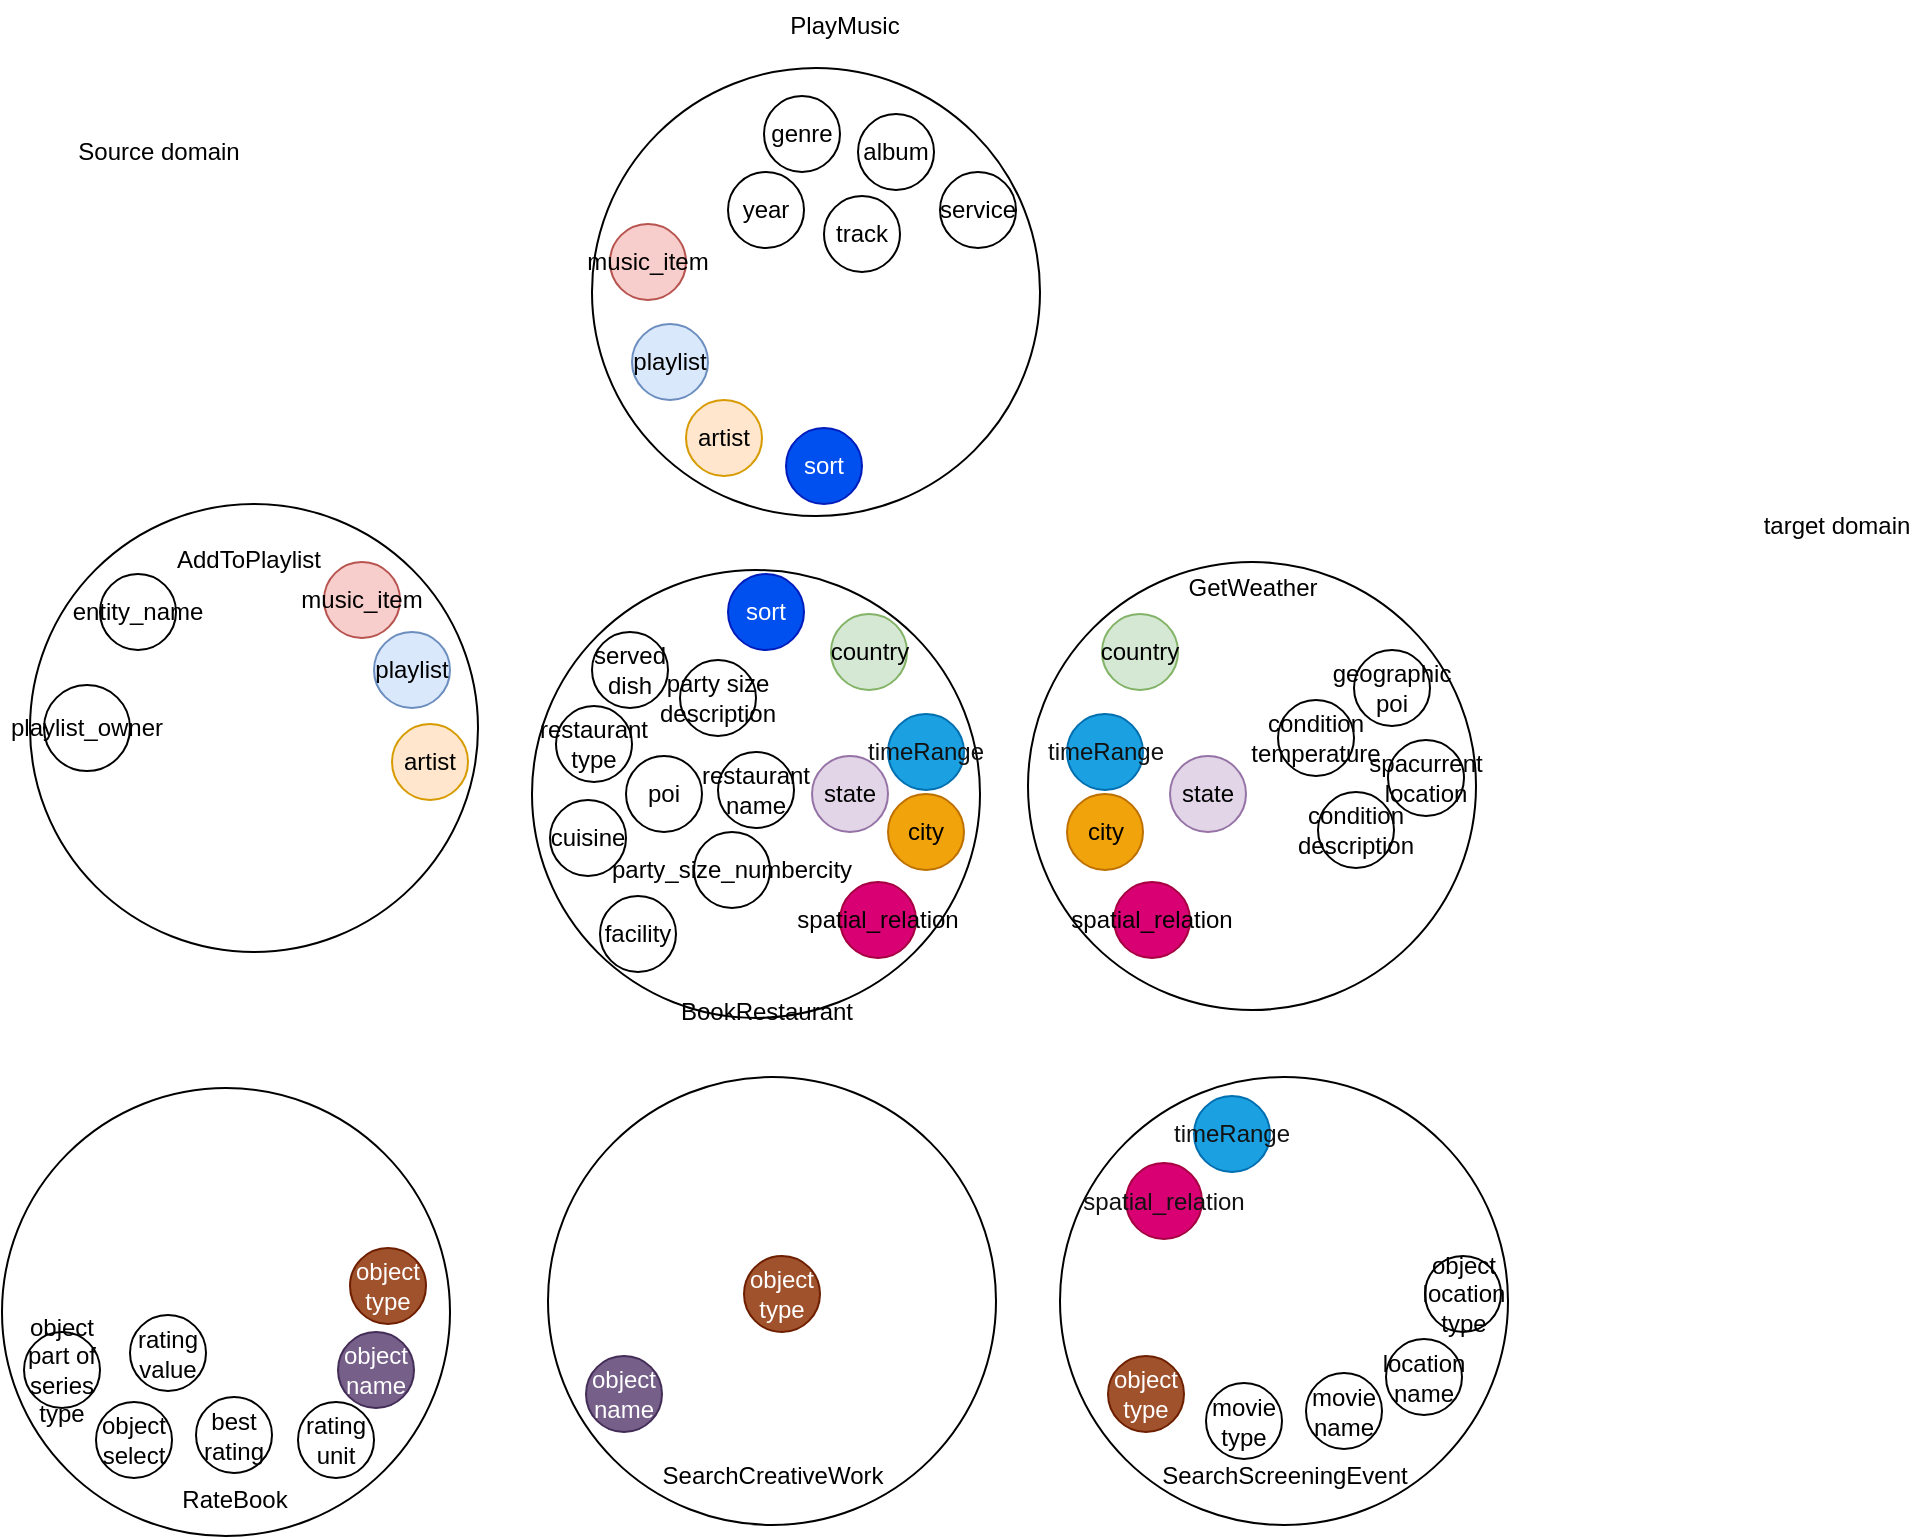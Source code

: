 <mxfile version="23.1.1" type="github">
  <diagram name="第 1 页" id="jxD4HPuxF9yWb5nmfORr">
    <mxGraphModel dx="1674" dy="784" grid="0" gridSize="10" guides="1" tooltips="1" connect="1" arrows="1" fold="1" page="1" pageScale="1" pageWidth="827" pageHeight="1169" math="0" shadow="0">
      <root>
        <mxCell id="0" />
        <mxCell id="1" parent="0" />
        <mxCell id="m9QAufIoSBWmaGEufKs7-1" value="" style="ellipse;whiteSpace=wrap;html=1;aspect=fixed;" parent="1" vertex="1">
          <mxGeometry x="367" y="349" width="224" height="224" as="geometry" />
        </mxCell>
        <mxCell id="m9QAufIoSBWmaGEufKs7-2" value="AddToPlaylist" style="text;html=1;align=center;verticalAlign=middle;resizable=0;points=[];autosize=1;strokeColor=none;fillColor=none;" parent="1" vertex="1">
          <mxGeometry x="431" y="364" width="90" height="26" as="geometry" />
        </mxCell>
        <mxCell id="m9QAufIoSBWmaGEufKs7-3" value="" style="ellipse;whiteSpace=wrap;html=1;aspect=fixed;" parent="1" vertex="1">
          <mxGeometry x="618" y="382" width="224" height="224" as="geometry" />
        </mxCell>
        <mxCell id="m9QAufIoSBWmaGEufKs7-4" value="BookRestaurant" style="text;html=1;align=center;verticalAlign=middle;resizable=0;points=[];autosize=1;strokeColor=none;fillColor=none;" parent="1" vertex="1">
          <mxGeometry x="683" y="590" width="104" height="26" as="geometry" />
        </mxCell>
        <mxCell id="m9QAufIoSBWmaGEufKs7-5" value="" style="ellipse;whiteSpace=wrap;html=1;aspect=fixed;" parent="1" vertex="1">
          <mxGeometry x="866" y="378" width="224" height="224" as="geometry" />
        </mxCell>
        <mxCell id="m9QAufIoSBWmaGEufKs7-6" value="GetWeather" style="text;html=1;align=center;verticalAlign=middle;resizable=0;points=[];autosize=1;strokeColor=none;fillColor=none;" parent="1" vertex="1">
          <mxGeometry x="937" y="378" width="82" height="26" as="geometry" />
        </mxCell>
        <mxCell id="m9QAufIoSBWmaGEufKs7-7" value="" style="ellipse;whiteSpace=wrap;html=1;aspect=fixed;" parent="1" vertex="1">
          <mxGeometry x="648" y="131" width="224" height="224" as="geometry" />
        </mxCell>
        <mxCell id="m9QAufIoSBWmaGEufKs7-8" value="PlayMusic" style="text;html=1;align=center;verticalAlign=middle;resizable=0;points=[];autosize=1;strokeColor=none;fillColor=none;" parent="1" vertex="1">
          <mxGeometry x="737" y="97" width="73" height="26" as="geometry" />
        </mxCell>
        <mxCell id="m9QAufIoSBWmaGEufKs7-9" value="" style="ellipse;whiteSpace=wrap;html=1;aspect=fixed;" parent="1" vertex="1">
          <mxGeometry x="353" y="641" width="224" height="224" as="geometry" />
        </mxCell>
        <mxCell id="m9QAufIoSBWmaGEufKs7-10" value="RateBook" style="text;html=1;align=center;verticalAlign=middle;resizable=0;points=[];autosize=1;strokeColor=none;fillColor=none;" parent="1" vertex="1">
          <mxGeometry x="433.5" y="833.5" width="71" height="26" as="geometry" />
        </mxCell>
        <mxCell id="m9QAufIoSBWmaGEufKs7-11" value="" style="ellipse;whiteSpace=wrap;html=1;aspect=fixed;" parent="1" vertex="1">
          <mxGeometry x="882" y="635.5" width="224" height="224" as="geometry" />
        </mxCell>
        <mxCell id="m9QAufIoSBWmaGEufKs7-12" value="SearchScreeningEvent" style="text;html=1;align=center;verticalAlign=middle;resizable=0;points=[];autosize=1;strokeColor=none;fillColor=none;" parent="1" vertex="1">
          <mxGeometry x="923.5" y="821.5" width="141" height="26" as="geometry" />
        </mxCell>
        <mxCell id="m9QAufIoSBWmaGEufKs7-13" value="" style="ellipse;whiteSpace=wrap;html=1;aspect=fixed;" parent="1" vertex="1">
          <mxGeometry x="626" y="635.5" width="224" height="224" as="geometry" />
        </mxCell>
        <mxCell id="m9QAufIoSBWmaGEufKs7-14" value="SearchCreativeWork" style="text;html=1;align=center;verticalAlign=middle;resizable=0;points=[];autosize=1;strokeColor=none;fillColor=none;" parent="1" vertex="1">
          <mxGeometry x="674" y="821.5" width="128" height="26" as="geometry" />
        </mxCell>
        <mxCell id="m9QAufIoSBWmaGEufKs7-16" value="artist" style="ellipse;whiteSpace=wrap;html=1;aspect=fixed;fillColor=#ffe6cc;strokeColor=#d79b00;" parent="1" vertex="1">
          <mxGeometry x="548" y="459" width="38" height="38" as="geometry" />
        </mxCell>
        <mxCell id="m9QAufIoSBWmaGEufKs7-17" value="entity_name" style="ellipse;whiteSpace=wrap;html=1;aspect=fixed;" parent="1" vertex="1">
          <mxGeometry x="402" y="384" width="38" height="38" as="geometry" />
        </mxCell>
        <mxCell id="m9QAufIoSBWmaGEufKs7-18" value="music_item" style="ellipse;whiteSpace=wrap;html=1;aspect=fixed;fillColor=#f8cecc;strokeColor=#b85450;" parent="1" vertex="1">
          <mxGeometry x="514" y="378" width="38" height="38" as="geometry" />
        </mxCell>
        <mxCell id="m9QAufIoSBWmaGEufKs7-19" value="playlist" style="ellipse;whiteSpace=wrap;html=1;aspect=fixed;fillColor=#dae8fc;strokeColor=#6c8ebf;" parent="1" vertex="1">
          <mxGeometry x="539" y="413" width="38" height="38" as="geometry" />
        </mxCell>
        <mxCell id="m9QAufIoSBWmaGEufKs7-22" value="playlist_owner" style="ellipse;whiteSpace=wrap;html=1;aspect=fixed;" parent="1" vertex="1">
          <mxGeometry x="374" y="439.5" width="43" height="43" as="geometry" />
        </mxCell>
        <mxCell id="m9QAufIoSBWmaGEufKs7-23" value="sort" style="ellipse;whiteSpace=wrap;html=1;aspect=fixed;fillColor=#0050ef;fontColor=#ffffff;strokeColor=#001DBC;" parent="1" vertex="1">
          <mxGeometry x="716" y="384" width="38" height="38" as="geometry" />
        </mxCell>
        <mxCell id="m9QAufIoSBWmaGEufKs7-25" value="state" style="ellipse;whiteSpace=wrap;html=1;aspect=fixed;fillColor=#e1d5e7;strokeColor=#9673a6;" parent="1" vertex="1">
          <mxGeometry x="758" y="475" width="38" height="38" as="geometry" />
        </mxCell>
        <mxCell id="m9QAufIoSBWmaGEufKs7-26" value="city" style="ellipse;whiteSpace=wrap;html=1;aspect=fixed;fillColor=#f0a30a;fontColor=#000000;strokeColor=#BD7000;" parent="1" vertex="1">
          <mxGeometry x="796" y="494" width="38" height="38" as="geometry" />
        </mxCell>
        <mxCell id="m9QAufIoSBWmaGEufKs7-27" value="&lt;font color=&quot;#121111&quot;&gt;timeRange&lt;/font&gt;" style="ellipse;whiteSpace=wrap;html=1;aspect=fixed;fillColor=#1ba1e2;fontColor=#ffffff;strokeColor=#006EAF;" parent="1" vertex="1">
          <mxGeometry x="796" y="454" width="38" height="38" as="geometry" />
        </mxCell>
        <mxCell id="m9QAufIoSBWmaGEufKs7-28" value="country" style="ellipse;whiteSpace=wrap;html=1;aspect=fixed;fillColor=#d5e8d4;strokeColor=#82b366;" parent="1" vertex="1">
          <mxGeometry x="767.5" y="404" width="38" height="38" as="geometry" />
        </mxCell>
        <mxCell id="m9QAufIoSBWmaGEufKs7-29" value="party_size_numbercity" style="ellipse;whiteSpace=wrap;html=1;aspect=fixed;" parent="1" vertex="1">
          <mxGeometry x="699" y="513" width="38" height="38" as="geometry" />
        </mxCell>
        <mxCell id="m9QAufIoSBWmaGEufKs7-30" value="&lt;font color=&quot;#030303&quot;&gt;spatial_relation&lt;/font&gt;" style="ellipse;whiteSpace=wrap;html=1;aspect=fixed;fillColor=#d80073;fontColor=#ffffff;strokeColor=#A50040;" parent="1" vertex="1">
          <mxGeometry x="772" y="538" width="38" height="38" as="geometry" />
        </mxCell>
        <mxCell id="m9QAufIoSBWmaGEufKs7-31" value="state" style="ellipse;whiteSpace=wrap;html=1;aspect=fixed;fillColor=#e1d5e7;strokeColor=#9673a6;" parent="1" vertex="1">
          <mxGeometry x="937" y="475" width="38" height="38" as="geometry" />
        </mxCell>
        <mxCell id="m9QAufIoSBWmaGEufKs7-32" value="city" style="ellipse;whiteSpace=wrap;html=1;aspect=fixed;fillColor=#f0a30a;fontColor=#000000;strokeColor=#BD7000;" parent="1" vertex="1">
          <mxGeometry x="885.5" y="494" width="38" height="38" as="geometry" />
        </mxCell>
        <mxCell id="m9QAufIoSBWmaGEufKs7-33" value="spacurrent location" style="ellipse;whiteSpace=wrap;html=1;aspect=fixed;" parent="1" vertex="1">
          <mxGeometry x="1046" y="467" width="38" height="38" as="geometry" />
        </mxCell>
        <mxCell id="m9QAufIoSBWmaGEufKs7-34" value="country" style="ellipse;whiteSpace=wrap;html=1;aspect=fixed;fillColor=#d5e8d4;strokeColor=#82b366;" parent="1" vertex="1">
          <mxGeometry x="903" y="404" width="38" height="38" as="geometry" />
        </mxCell>
        <mxCell id="m9QAufIoSBWmaGEufKs7-35" value="&lt;font color=&quot;#121111&quot;&gt;timeRange&lt;/font&gt;" style="ellipse;whiteSpace=wrap;html=1;aspect=fixed;fillColor=#1ba1e2;fontColor=#ffffff;strokeColor=#006EAF;" parent="1" vertex="1">
          <mxGeometry x="885.5" y="454" width="38" height="38" as="geometry" />
        </mxCell>
        <mxCell id="m9QAufIoSBWmaGEufKs7-36" value="condition temperature" style="ellipse;whiteSpace=wrap;html=1;aspect=fixed;" parent="1" vertex="1">
          <mxGeometry x="991" y="447" width="38" height="38" as="geometry" />
        </mxCell>
        <mxCell id="m9QAufIoSBWmaGEufKs7-37" value="&lt;font color=&quot;#121212&quot;&gt;spatial_relation&lt;/font&gt;" style="ellipse;whiteSpace=wrap;html=1;aspect=fixed;fillColor=#d80073;fontColor=#ffffff;strokeColor=#A50040;" parent="1" vertex="1">
          <mxGeometry x="915" y="678.5" width="38" height="38" as="geometry" />
        </mxCell>
        <mxCell id="m9QAufIoSBWmaGEufKs7-38" value="movie type" style="ellipse;whiteSpace=wrap;html=1;aspect=fixed;" parent="1" vertex="1">
          <mxGeometry x="955" y="788.5" width="38" height="38" as="geometry" />
        </mxCell>
        <mxCell id="m9QAufIoSBWmaGEufKs7-39" value="movie name" style="ellipse;whiteSpace=wrap;html=1;aspect=fixed;" parent="1" vertex="1">
          <mxGeometry x="1005" y="783.5" width="38" height="38" as="geometry" />
        </mxCell>
        <mxCell id="m9QAufIoSBWmaGEufKs7-40" value="location name" style="ellipse;whiteSpace=wrap;html=1;aspect=fixed;" parent="1" vertex="1">
          <mxGeometry x="1045" y="766.5" width="38" height="38" as="geometry" />
        </mxCell>
        <mxCell id="m9QAufIoSBWmaGEufKs7-41" value="object location type" style="ellipse;whiteSpace=wrap;html=1;aspect=fixed;" parent="1" vertex="1">
          <mxGeometry x="1064.5" y="725" width="38" height="38" as="geometry" />
        </mxCell>
        <mxCell id="m9QAufIoSBWmaGEufKs7-42" value="&lt;font color=&quot;#121212&quot;&gt;timeRange&lt;/font&gt;" style="ellipse;whiteSpace=wrap;html=1;aspect=fixed;fillColor=#1ba1e2;fontColor=#ffffff;strokeColor=#006EAF;" parent="1" vertex="1">
          <mxGeometry x="949" y="645" width="38" height="38" as="geometry" />
        </mxCell>
        <mxCell id="m9QAufIoSBWmaGEufKs7-43" value="object type" style="ellipse;whiteSpace=wrap;html=1;aspect=fixed;fillColor=#a0522d;fontColor=#ffffff;strokeColor=#6D1F00;" parent="1" vertex="1">
          <mxGeometry x="527" y="721" width="38" height="38" as="geometry" />
        </mxCell>
        <mxCell id="m9QAufIoSBWmaGEufKs7-44" value="object select" style="ellipse;whiteSpace=wrap;html=1;aspect=fixed;" parent="1" vertex="1">
          <mxGeometry x="400" y="798" width="38" height="38" as="geometry" />
        </mxCell>
        <mxCell id="m9QAufIoSBWmaGEufKs7-45" value="rating unit" style="ellipse;whiteSpace=wrap;html=1;aspect=fixed;" parent="1" vertex="1">
          <mxGeometry x="501" y="798" width="38" height="38" as="geometry" />
        </mxCell>
        <mxCell id="m9QAufIoSBWmaGEufKs7-46" value="object name" style="ellipse;whiteSpace=wrap;html=1;aspect=fixed;fillColor=#76608a;fontColor=#ffffff;strokeColor=#432D57;" parent="1" vertex="1">
          <mxGeometry x="521" y="763" width="38" height="38" as="geometry" />
        </mxCell>
        <mxCell id="m9QAufIoSBWmaGEufKs7-47" value="object part of series type" style="ellipse;whiteSpace=wrap;html=1;aspect=fixed;" parent="1" vertex="1">
          <mxGeometry x="364" y="763" width="38" height="38" as="geometry" />
        </mxCell>
        <mxCell id="m9QAufIoSBWmaGEufKs7-48" value="best rating" style="ellipse;whiteSpace=wrap;html=1;aspect=fixed;" parent="1" vertex="1">
          <mxGeometry x="450" y="795.5" width="38" height="38" as="geometry" />
        </mxCell>
        <mxCell id="m9QAufIoSBWmaGEufKs7-49" value="album" style="ellipse;whiteSpace=wrap;html=1;aspect=fixed;" parent="1" vertex="1">
          <mxGeometry x="781" y="154" width="38" height="38" as="geometry" />
        </mxCell>
        <mxCell id="m9QAufIoSBWmaGEufKs7-50" value="track" style="ellipse;whiteSpace=wrap;html=1;aspect=fixed;" parent="1" vertex="1">
          <mxGeometry x="764" y="195" width="38" height="38" as="geometry" />
        </mxCell>
        <mxCell id="m9QAufIoSBWmaGEufKs7-51" value="year" style="ellipse;whiteSpace=wrap;html=1;aspect=fixed;" parent="1" vertex="1">
          <mxGeometry x="716" y="183" width="38" height="38" as="geometry" />
        </mxCell>
        <mxCell id="m9QAufIoSBWmaGEufKs7-52" value="sort" style="ellipse;whiteSpace=wrap;html=1;aspect=fixed;fillColor=#0050ef;fontColor=#ffffff;strokeColor=#001DBC;" parent="1" vertex="1">
          <mxGeometry x="745" y="311" width="38" height="38" as="geometry" />
        </mxCell>
        <mxCell id="m9QAufIoSBWmaGEufKs7-53" value="service" style="ellipse;whiteSpace=wrap;html=1;aspect=fixed;" parent="1" vertex="1">
          <mxGeometry x="822" y="183" width="38" height="38" as="geometry" />
        </mxCell>
        <mxCell id="m9QAufIoSBWmaGEufKs7-54" value="genre" style="ellipse;whiteSpace=wrap;html=1;aspect=fixed;" parent="1" vertex="1">
          <mxGeometry x="734" y="145" width="38" height="38" as="geometry" />
        </mxCell>
        <mxCell id="m9QAufIoSBWmaGEufKs7-61" value="Source domain" style="text;html=1;align=center;verticalAlign=middle;resizable=0;points=[];autosize=1;strokeColor=none;fillColor=none;" parent="1" vertex="1">
          <mxGeometry x="381" y="160" width="99" height="26" as="geometry" />
        </mxCell>
        <mxCell id="m9QAufIoSBWmaGEufKs7-62" value="target domain" style="text;html=1;align=center;verticalAlign=middle;resizable=0;points=[];autosize=1;strokeColor=none;fillColor=none;" parent="1" vertex="1">
          <mxGeometry x="1224" y="347" width="91" height="26" as="geometry" />
        </mxCell>
        <mxCell id="m9QAufIoSBWmaGEufKs7-63" value="artist" style="ellipse;whiteSpace=wrap;html=1;aspect=fixed;fillColor=#ffe6cc;strokeColor=#d79b00;" parent="1" vertex="1">
          <mxGeometry x="695" y="297" width="38" height="38" as="geometry" />
        </mxCell>
        <mxCell id="m9QAufIoSBWmaGEufKs7-64" value="playlist" style="ellipse;whiteSpace=wrap;html=1;aspect=fixed;fillColor=#dae8fc;strokeColor=#6c8ebf;" parent="1" vertex="1">
          <mxGeometry x="668" y="259" width="38" height="38" as="geometry" />
        </mxCell>
        <mxCell id="m9QAufIoSBWmaGEufKs7-65" value="music_item" style="ellipse;whiteSpace=wrap;html=1;aspect=fixed;fillColor=#f8cecc;strokeColor=#b85450;" parent="1" vertex="1">
          <mxGeometry x="657" y="209" width="38" height="38" as="geometry" />
        </mxCell>
        <mxCell id="m9QAufIoSBWmaGEufKs7-67" value="restaurant type" style="ellipse;whiteSpace=wrap;html=1;aspect=fixed;" parent="1" vertex="1">
          <mxGeometry x="630" y="450" width="38" height="38" as="geometry" />
        </mxCell>
        <mxCell id="m9QAufIoSBWmaGEufKs7-68" value="poi" style="ellipse;whiteSpace=wrap;html=1;aspect=fixed;" parent="1" vertex="1">
          <mxGeometry x="665" y="475" width="38" height="38" as="geometry" />
        </mxCell>
        <mxCell id="m9QAufIoSBWmaGEufKs7-69" value="restaurant name" style="ellipse;whiteSpace=wrap;html=1;aspect=fixed;" parent="1" vertex="1">
          <mxGeometry x="711" y="473" width="38" height="38" as="geometry" />
        </mxCell>
        <mxCell id="m9QAufIoSBWmaGEufKs7-70" value="party size description" style="ellipse;whiteSpace=wrap;html=1;aspect=fixed;" parent="1" vertex="1">
          <mxGeometry x="692" y="427" width="38" height="38" as="geometry" />
        </mxCell>
        <mxCell id="m9QAufIoSBWmaGEufKs7-71" value="facility" style="ellipse;whiteSpace=wrap;html=1;aspect=fixed;" parent="1" vertex="1">
          <mxGeometry x="652" y="545" width="38" height="38" as="geometry" />
        </mxCell>
        <mxCell id="m9QAufIoSBWmaGEufKs7-72" value="cuisine" style="ellipse;whiteSpace=wrap;html=1;aspect=fixed;" parent="1" vertex="1">
          <mxGeometry x="627" y="497" width="38" height="38" as="geometry" />
        </mxCell>
        <mxCell id="m9QAufIoSBWmaGEufKs7-73" value="served dish" style="ellipse;whiteSpace=wrap;html=1;aspect=fixed;" parent="1" vertex="1">
          <mxGeometry x="648" y="413" width="38" height="38" as="geometry" />
        </mxCell>
        <mxCell id="m9QAufIoSBWmaGEufKs7-74" value="&lt;font color=&quot;#030303&quot;&gt;spatial_relation&lt;/font&gt;" style="ellipse;whiteSpace=wrap;html=1;aspect=fixed;fillColor=#d80073;fontColor=#ffffff;strokeColor=#A50040;" parent="1" vertex="1">
          <mxGeometry x="909" y="538" width="38" height="38" as="geometry" />
        </mxCell>
        <mxCell id="m9QAufIoSBWmaGEufKs7-75" value="geographic poi" style="ellipse;whiteSpace=wrap;html=1;aspect=fixed;" parent="1" vertex="1">
          <mxGeometry x="1029" y="422" width="38" height="38" as="geometry" />
        </mxCell>
        <mxCell id="m9QAufIoSBWmaGEufKs7-76" value="condition description" style="ellipse;whiteSpace=wrap;html=1;aspect=fixed;" parent="1" vertex="1">
          <mxGeometry x="1011" y="493" width="38" height="38" as="geometry" />
        </mxCell>
        <mxCell id="m9QAufIoSBWmaGEufKs7-78" value="object type" style="ellipse;whiteSpace=wrap;html=1;aspect=fixed;fillColor=#a0522d;fontColor=#ffffff;strokeColor=#6D1F00;" parent="1" vertex="1">
          <mxGeometry x="724" y="725" width="38" height="38" as="geometry" />
        </mxCell>
        <mxCell id="m9QAufIoSBWmaGEufKs7-79" value="object name" style="ellipse;whiteSpace=wrap;html=1;aspect=fixed;fillColor=#76608a;fontColor=#ffffff;strokeColor=#432D57;" parent="1" vertex="1">
          <mxGeometry x="645" y="775" width="38" height="38" as="geometry" />
        </mxCell>
        <mxCell id="m9QAufIoSBWmaGEufKs7-80" value="rating value" style="ellipse;whiteSpace=wrap;html=1;aspect=fixed;" parent="1" vertex="1">
          <mxGeometry x="417" y="754.5" width="38" height="38" as="geometry" />
        </mxCell>
        <mxCell id="m9QAufIoSBWmaGEufKs7-83" value="object type" style="ellipse;whiteSpace=wrap;html=1;aspect=fixed;fillColor=#a0522d;fontColor=#ffffff;strokeColor=#6D1F00;" parent="1" vertex="1">
          <mxGeometry x="906" y="775" width="38" height="38" as="geometry" />
        </mxCell>
      </root>
    </mxGraphModel>
  </diagram>
</mxfile>
